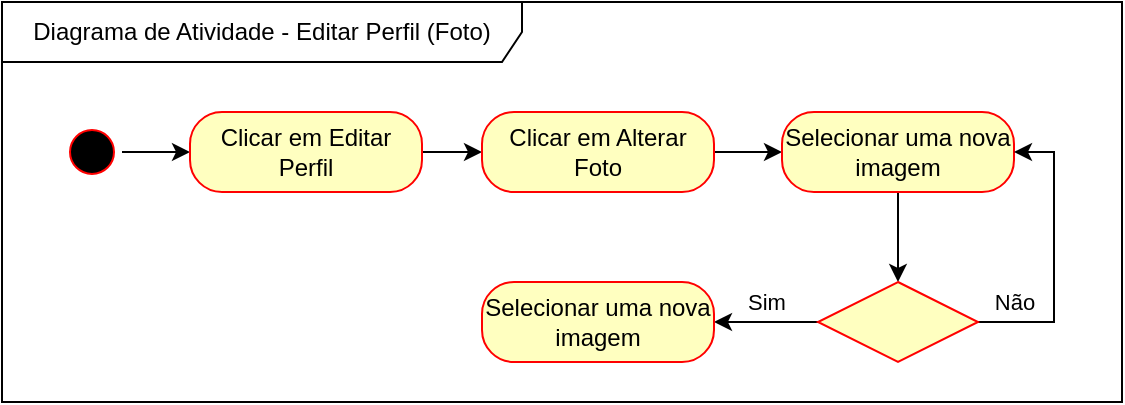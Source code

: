 <mxfile version="27.1.4">
  <diagram name="Página-1" id="bfNclRx6qYKhGHA40akg">
    <mxGraphModel dx="870" dy="445" grid="1" gridSize="10" guides="1" tooltips="1" connect="1" arrows="1" fold="1" page="1" pageScale="1" pageWidth="827" pageHeight="1169" math="0" shadow="0">
      <root>
        <mxCell id="0" />
        <mxCell id="1" parent="0" />
        <mxCell id="FM03_QXCqgYBUGcsR0oJ-1" value="Diagrama de Atividade - Editar Perfil (Foto)" style="shape=umlFrame;whiteSpace=wrap;html=1;pointerEvents=0;width=260;height=30;" vertex="1" parent="1">
          <mxGeometry x="160" y="140" width="560" height="200" as="geometry" />
        </mxCell>
        <mxCell id="FM03_QXCqgYBUGcsR0oJ-6" value="" style="edgeStyle=orthogonalEdgeStyle;rounded=0;orthogonalLoop=1;jettySize=auto;html=1;" edge="1" parent="1" source="FM03_QXCqgYBUGcsR0oJ-2" target="FM03_QXCqgYBUGcsR0oJ-4">
          <mxGeometry relative="1" as="geometry" />
        </mxCell>
        <mxCell id="FM03_QXCqgYBUGcsR0oJ-2" value="" style="ellipse;html=1;shape=startState;fillColor=#000000;strokeColor=#ff0000;" vertex="1" parent="1">
          <mxGeometry x="190" y="200" width="30" height="30" as="geometry" />
        </mxCell>
        <mxCell id="FM03_QXCqgYBUGcsR0oJ-8" value="" style="edgeStyle=orthogonalEdgeStyle;rounded=0;orthogonalLoop=1;jettySize=auto;html=1;" edge="1" parent="1" source="FM03_QXCqgYBUGcsR0oJ-4" target="FM03_QXCqgYBUGcsR0oJ-7">
          <mxGeometry relative="1" as="geometry" />
        </mxCell>
        <mxCell id="FM03_QXCqgYBUGcsR0oJ-4" value="Clicar em Editar Perfil" style="rounded=1;whiteSpace=wrap;html=1;arcSize=40;fontColor=#000000;fillColor=#ffffc0;strokeColor=#ff0000;" vertex="1" parent="1">
          <mxGeometry x="254" y="195" width="116" height="40" as="geometry" />
        </mxCell>
        <mxCell id="FM03_QXCqgYBUGcsR0oJ-13" value="" style="edgeStyle=orthogonalEdgeStyle;rounded=0;orthogonalLoop=1;jettySize=auto;html=1;" edge="1" parent="1" source="FM03_QXCqgYBUGcsR0oJ-7" target="FM03_QXCqgYBUGcsR0oJ-9">
          <mxGeometry relative="1" as="geometry" />
        </mxCell>
        <mxCell id="FM03_QXCqgYBUGcsR0oJ-7" value="Clicar em Alterar Foto" style="rounded=1;whiteSpace=wrap;html=1;arcSize=40;fontColor=#000000;fillColor=#ffffc0;strokeColor=#ff0000;" vertex="1" parent="1">
          <mxGeometry x="400" y="195" width="116" height="40" as="geometry" />
        </mxCell>
        <mxCell id="FM03_QXCqgYBUGcsR0oJ-14" value="" style="edgeStyle=orthogonalEdgeStyle;rounded=0;orthogonalLoop=1;jettySize=auto;html=1;" edge="1" parent="1" source="FM03_QXCqgYBUGcsR0oJ-9" target="FM03_QXCqgYBUGcsR0oJ-10">
          <mxGeometry relative="1" as="geometry" />
        </mxCell>
        <mxCell id="FM03_QXCqgYBUGcsR0oJ-9" value="Selecionar uma nova imagem" style="rounded=1;whiteSpace=wrap;html=1;arcSize=40;fontColor=#000000;fillColor=#ffffc0;strokeColor=#ff0000;" vertex="1" parent="1">
          <mxGeometry x="550" y="195" width="116" height="40" as="geometry" />
        </mxCell>
        <mxCell id="FM03_QXCqgYBUGcsR0oJ-15" style="edgeStyle=orthogonalEdgeStyle;rounded=0;orthogonalLoop=1;jettySize=auto;html=1;entryX=1;entryY=0.5;entryDx=0;entryDy=0;" edge="1" parent="1" source="FM03_QXCqgYBUGcsR0oJ-10" target="FM03_QXCqgYBUGcsR0oJ-9">
          <mxGeometry relative="1" as="geometry">
            <Array as="points">
              <mxPoint x="686" y="300" />
              <mxPoint x="686" y="215" />
            </Array>
          </mxGeometry>
        </mxCell>
        <mxCell id="FM03_QXCqgYBUGcsR0oJ-16" value="Não" style="edgeLabel;html=1;align=center;verticalAlign=middle;resizable=0;points=[];" vertex="1" connectable="0" parent="FM03_QXCqgYBUGcsR0oJ-15">
          <mxGeometry x="-0.748" relative="1" as="geometry">
            <mxPoint y="-10" as="offset" />
          </mxGeometry>
        </mxCell>
        <mxCell id="FM03_QXCqgYBUGcsR0oJ-18" value="" style="edgeStyle=orthogonalEdgeStyle;rounded=0;orthogonalLoop=1;jettySize=auto;html=1;" edge="1" parent="1" source="FM03_QXCqgYBUGcsR0oJ-10" target="FM03_QXCqgYBUGcsR0oJ-17">
          <mxGeometry relative="1" as="geometry" />
        </mxCell>
        <mxCell id="FM03_QXCqgYBUGcsR0oJ-19" value="Sim" style="edgeLabel;html=1;align=center;verticalAlign=middle;resizable=0;points=[];" vertex="1" connectable="0" parent="FM03_QXCqgYBUGcsR0oJ-18">
          <mxGeometry y="1" relative="1" as="geometry">
            <mxPoint y="-11" as="offset" />
          </mxGeometry>
        </mxCell>
        <mxCell id="FM03_QXCqgYBUGcsR0oJ-10" value="" style="rhombus;whiteSpace=wrap;html=1;fontColor=#000000;fillColor=#ffffc0;strokeColor=#ff0000;" vertex="1" parent="1">
          <mxGeometry x="568" y="280" width="80" height="40" as="geometry" />
        </mxCell>
        <mxCell id="FM03_QXCqgYBUGcsR0oJ-17" value="Selecionar uma nova imagem" style="rounded=1;whiteSpace=wrap;html=1;arcSize=40;fontColor=#000000;fillColor=#ffffc0;strokeColor=#ff0000;" vertex="1" parent="1">
          <mxGeometry x="400" y="280" width="116" height="40" as="geometry" />
        </mxCell>
      </root>
    </mxGraphModel>
  </diagram>
</mxfile>

